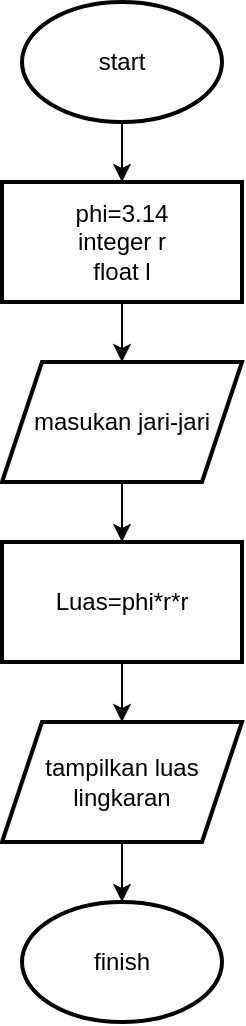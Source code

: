 <mxfile version="22.0.8" type="github">
  <diagram id="C5RBs43oDa-KdzZeNtuy" name="Page-1">
    <mxGraphModel dx="1050" dy="566" grid="1" gridSize="10" guides="1" tooltips="1" connect="1" arrows="1" fold="1" page="1" pageScale="1" pageWidth="827" pageHeight="1169" math="0" shadow="0">
      <root>
        <mxCell id="WIyWlLk6GJQsqaUBKTNV-0" />
        <mxCell id="WIyWlLk6GJQsqaUBKTNV-1" parent="WIyWlLk6GJQsqaUBKTNV-0" />
        <mxCell id="w8LmUuoSFp9fEpGe-iTt-2" value="" style="edgeStyle=orthogonalEdgeStyle;rounded=0;orthogonalLoop=1;jettySize=auto;html=1;" edge="1" parent="WIyWlLk6GJQsqaUBKTNV-1" source="w8LmUuoSFp9fEpGe-iTt-0" target="w8LmUuoSFp9fEpGe-iTt-1">
          <mxGeometry relative="1" as="geometry" />
        </mxCell>
        <mxCell id="w8LmUuoSFp9fEpGe-iTt-0" value="start" style="strokeWidth=2;html=1;shape=mxgraph.flowchart.start_1;whiteSpace=wrap;" vertex="1" parent="WIyWlLk6GJQsqaUBKTNV-1">
          <mxGeometry x="364" y="80" width="100" height="60" as="geometry" />
        </mxCell>
        <mxCell id="w8LmUuoSFp9fEpGe-iTt-4" value="" style="edgeStyle=orthogonalEdgeStyle;rounded=0;orthogonalLoop=1;jettySize=auto;html=1;" edge="1" parent="WIyWlLk6GJQsqaUBKTNV-1" source="w8LmUuoSFp9fEpGe-iTt-1" target="w8LmUuoSFp9fEpGe-iTt-3">
          <mxGeometry relative="1" as="geometry" />
        </mxCell>
        <mxCell id="w8LmUuoSFp9fEpGe-iTt-1" value="phi=3.14&lt;br&gt;integer r&lt;br&gt;float l" style="whiteSpace=wrap;html=1;strokeWidth=2;" vertex="1" parent="WIyWlLk6GJQsqaUBKTNV-1">
          <mxGeometry x="354" y="170" width="120" height="60" as="geometry" />
        </mxCell>
        <mxCell id="w8LmUuoSFp9fEpGe-iTt-6" value="" style="edgeStyle=orthogonalEdgeStyle;rounded=0;orthogonalLoop=1;jettySize=auto;html=1;" edge="1" parent="WIyWlLk6GJQsqaUBKTNV-1" source="w8LmUuoSFp9fEpGe-iTt-3" target="w8LmUuoSFp9fEpGe-iTt-5">
          <mxGeometry relative="1" as="geometry" />
        </mxCell>
        <mxCell id="w8LmUuoSFp9fEpGe-iTt-3" value="masukan jari-jari" style="shape=parallelogram;perimeter=parallelogramPerimeter;whiteSpace=wrap;html=1;fixedSize=1;strokeWidth=2;" vertex="1" parent="WIyWlLk6GJQsqaUBKTNV-1">
          <mxGeometry x="354" y="260" width="120" height="60" as="geometry" />
        </mxCell>
        <mxCell id="w8LmUuoSFp9fEpGe-iTt-8" value="" style="edgeStyle=orthogonalEdgeStyle;rounded=0;orthogonalLoop=1;jettySize=auto;html=1;" edge="1" parent="WIyWlLk6GJQsqaUBKTNV-1" source="w8LmUuoSFp9fEpGe-iTt-5" target="w8LmUuoSFp9fEpGe-iTt-7">
          <mxGeometry relative="1" as="geometry" />
        </mxCell>
        <mxCell id="w8LmUuoSFp9fEpGe-iTt-5" value="Luas=phi*r*r" style="whiteSpace=wrap;html=1;strokeWidth=2;" vertex="1" parent="WIyWlLk6GJQsqaUBKTNV-1">
          <mxGeometry x="354" y="350" width="120" height="60" as="geometry" />
        </mxCell>
        <mxCell id="w8LmUuoSFp9fEpGe-iTt-10" value="" style="edgeStyle=orthogonalEdgeStyle;rounded=0;orthogonalLoop=1;jettySize=auto;html=1;" edge="1" parent="WIyWlLk6GJQsqaUBKTNV-1" source="w8LmUuoSFp9fEpGe-iTt-7" target="w8LmUuoSFp9fEpGe-iTt-9">
          <mxGeometry relative="1" as="geometry" />
        </mxCell>
        <mxCell id="w8LmUuoSFp9fEpGe-iTt-7" value="tampilkan luas lingkaran" style="shape=parallelogram;perimeter=parallelogramPerimeter;whiteSpace=wrap;html=1;fixedSize=1;strokeWidth=2;" vertex="1" parent="WIyWlLk6GJQsqaUBKTNV-1">
          <mxGeometry x="354" y="440" width="120" height="60" as="geometry" />
        </mxCell>
        <mxCell id="w8LmUuoSFp9fEpGe-iTt-9" value="finish" style="strokeWidth=2;html=1;shape=mxgraph.flowchart.start_1;whiteSpace=wrap;" vertex="1" parent="WIyWlLk6GJQsqaUBKTNV-1">
          <mxGeometry x="364" y="530" width="100" height="60" as="geometry" />
        </mxCell>
      </root>
    </mxGraphModel>
  </diagram>
</mxfile>

